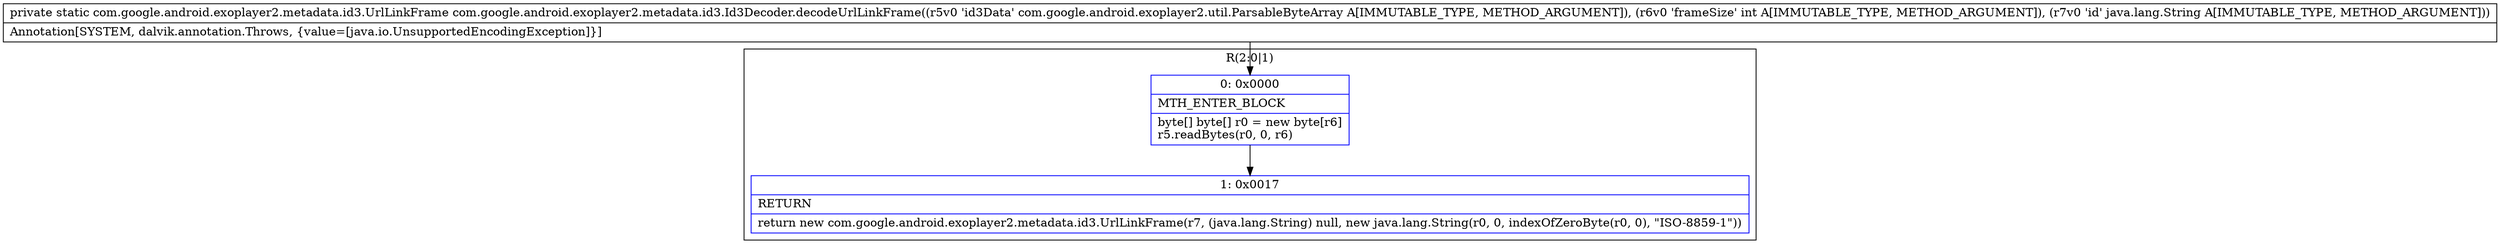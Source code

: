 digraph "CFG forcom.google.android.exoplayer2.metadata.id3.Id3Decoder.decodeUrlLinkFrame(Lcom\/google\/android\/exoplayer2\/util\/ParsableByteArray;ILjava\/lang\/String;)Lcom\/google\/android\/exoplayer2\/metadata\/id3\/UrlLinkFrame;" {
subgraph cluster_Region_1259649658 {
label = "R(2:0|1)";
node [shape=record,color=blue];
Node_0 [shape=record,label="{0\:\ 0x0000|MTH_ENTER_BLOCK\l|byte[] byte[] r0 = new byte[r6]\lr5.readBytes(r0, 0, r6)\l}"];
Node_1 [shape=record,label="{1\:\ 0x0017|RETURN\l|return new com.google.android.exoplayer2.metadata.id3.UrlLinkFrame(r7, (java.lang.String) null, new java.lang.String(r0, 0, indexOfZeroByte(r0, 0), \"ISO\-8859\-1\"))\l}"];
}
MethodNode[shape=record,label="{private static com.google.android.exoplayer2.metadata.id3.UrlLinkFrame com.google.android.exoplayer2.metadata.id3.Id3Decoder.decodeUrlLinkFrame((r5v0 'id3Data' com.google.android.exoplayer2.util.ParsableByteArray A[IMMUTABLE_TYPE, METHOD_ARGUMENT]), (r6v0 'frameSize' int A[IMMUTABLE_TYPE, METHOD_ARGUMENT]), (r7v0 'id' java.lang.String A[IMMUTABLE_TYPE, METHOD_ARGUMENT]))  | Annotation[SYSTEM, dalvik.annotation.Throws, \{value=[java.io.UnsupportedEncodingException]\}]\l}"];
MethodNode -> Node_0;
Node_0 -> Node_1;
}

